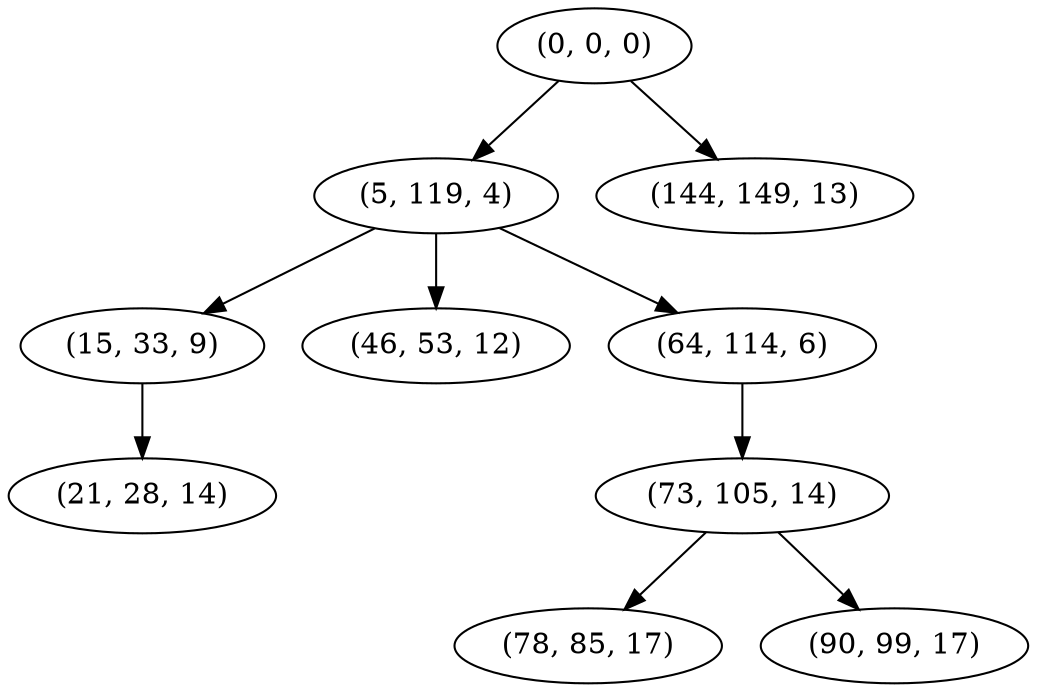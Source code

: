 digraph tree {
    "(0, 0, 0)";
    "(5, 119, 4)";
    "(15, 33, 9)";
    "(21, 28, 14)";
    "(46, 53, 12)";
    "(64, 114, 6)";
    "(73, 105, 14)";
    "(78, 85, 17)";
    "(90, 99, 17)";
    "(144, 149, 13)";
    "(0, 0, 0)" -> "(5, 119, 4)";
    "(0, 0, 0)" -> "(144, 149, 13)";
    "(5, 119, 4)" -> "(15, 33, 9)";
    "(5, 119, 4)" -> "(46, 53, 12)";
    "(5, 119, 4)" -> "(64, 114, 6)";
    "(15, 33, 9)" -> "(21, 28, 14)";
    "(64, 114, 6)" -> "(73, 105, 14)";
    "(73, 105, 14)" -> "(78, 85, 17)";
    "(73, 105, 14)" -> "(90, 99, 17)";
}
